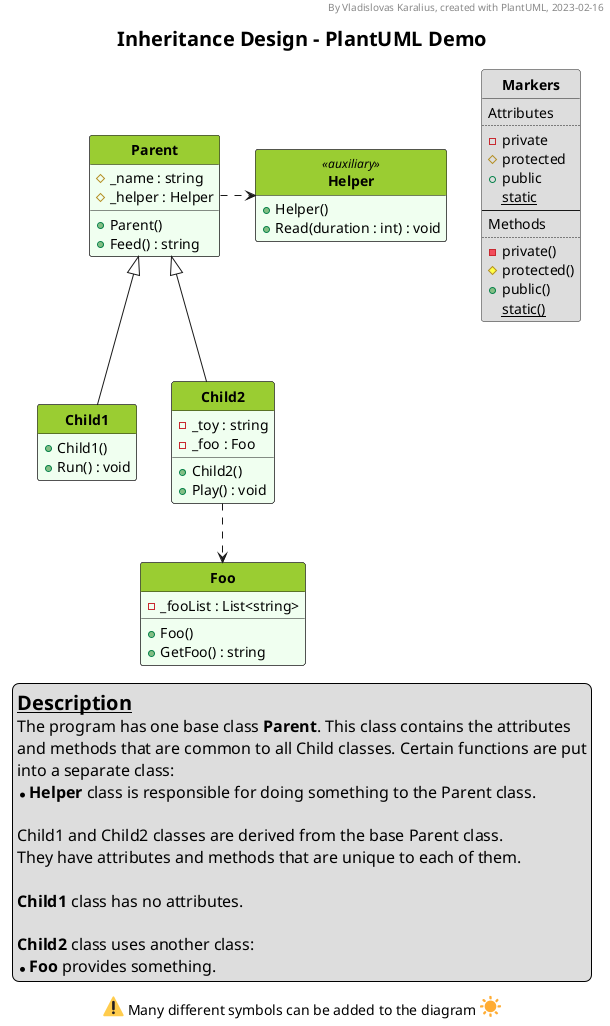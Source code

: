 @startuml UML_diagram

'Some options are commented. You can uncomment them
'to experiment with layout and styling.

'--Formatting options--
hide circle
hide empty members
'skinparam classAttributeIconSize 0
'skinparam style strictuml
'skinparam groupInheritance 2
'skinparam linetype ortho
'skinparam Nodesep 15
'skinparam Ranksep 25
'left to right direction

'--Styling--
'skinparam BackgroundColor White|LightGreen
skinparam TitleFontSize 20
skinparam NoteBackgroundColor Yellow
skinparam LegendFontSize 16
<style>
classDiagram {
  class {
    '-attributes and methods-
    BackgroundColor #f0fff0
    'RoundCorner 0
    '-class name-
    header {
      FontStyle bold
      BackgroundColor YellowGreen
    }
  }
</style>

'--Header, title, caption--
header By Vladislovas Karalius, created with PlantUML, 2023-02-16
title Inheritance Design - PlantUML Demo
caption <:warning:> Many different symbols can be added to the diagram <:sunny:>

' Dummy class that explains visibility symbols
class Markers #dddddd {
Attributes
..
- private
# protected
+ public
{static} static
--
Methods
..
- private()
# protected()
+ public()
{static} static()
}

'--Main--
class Parent {
  # _name : string
  # _helper : Helper
  + Parent()
  + Feed() : string
}

class Child1 extends Parent {
  + Child1()
  + Run() : void
}

class Child2 extends Parent {
  - _toy : string
  - _foo : Foo
  + Child2()
  + Play() : void
}

class Foo {
  - _fooList : List<string>
  + Foo()
  + GetFoo() : string
}

class Helper <<auxiliary>> {
  + Helper()
  + Read(duration : int) : void
}

Child2 ..> Foo
Parent .right.> Helper

'--Description--
legend bottom
<size:20>__**Description**__
The program has one base class **Parent**. This class contains the attributes
and methods that are common to all Child classes. Certain functions are put
into a separate class:
* **Helper** class is responsible for doing something to the Parent class.

Child1 and Child2 classes are derived from the base Parent class.
They have attributes and methods that are unique to each of them.

**Child1** class has no attributes.

**Child2** class uses another class:
* **Foo** provides something.
endlegend

@enduml